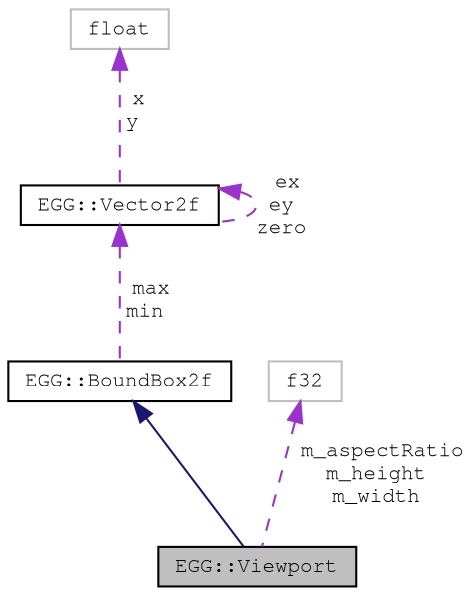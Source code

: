 digraph "EGG::Viewport"
{
 // LATEX_PDF_SIZE
  edge [fontname="FreeMono",fontsize="10",labelfontname="FreeMono",labelfontsize="10"];
  node [fontname="FreeMono",fontsize="10",shape=record];
  Node1 [label="EGG::Viewport",height=0.2,width=0.4,color="black", fillcolor="grey75", style="filled", fontcolor="black",tooltip=" "];
  Node2 -> Node1 [dir="back",color="midnightblue",fontsize="10",style="solid",fontname="FreeMono"];
  Node2 [label="EGG::BoundBox2f",height=0.2,width=0.4,color="black", fillcolor="white", style="filled",URL="$struct_e_g_g_1_1_bound_box2f.html",tooltip=" "];
  Node3 -> Node2 [dir="back",color="darkorchid3",fontsize="10",style="dashed",label=" max\nmin" ,fontname="FreeMono"];
  Node3 [label="EGG::Vector2f",height=0.2,width=0.4,color="black", fillcolor="white", style="filled",URL="$struct_e_g_g_1_1_vector2f.html",tooltip=" "];
  Node4 -> Node3 [dir="back",color="darkorchid3",fontsize="10",style="dashed",label=" x\ny" ,fontname="FreeMono"];
  Node4 [label="float",height=0.2,width=0.4,color="grey75", fillcolor="white", style="filled",tooltip=" "];
  Node3 -> Node3 [dir="back",color="darkorchid3",fontsize="10",style="dashed",label=" ex\ney\nzero" ,fontname="FreeMono"];
  Node5 -> Node1 [dir="back",color="darkorchid3",fontsize="10",style="dashed",label=" m_aspectRatio\nm_height\nm_width" ,fontname="FreeMono"];
  Node5 [label="f32",height=0.2,width=0.4,color="grey75", fillcolor="white", style="filled",tooltip=" "];
}

